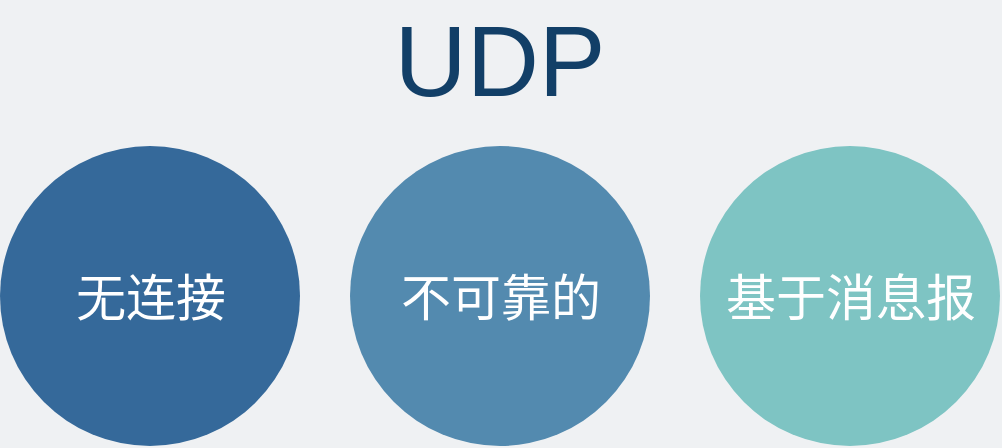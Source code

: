 <mxfile version="20.3.2" type="github">
  <diagram id="3228e29e-7158-1315-38df-8450db1d8a1d" name="Page-1">
    <mxGraphModel dx="1298" dy="710" grid="0" gridSize="10" guides="1" tooltips="1" connect="1" arrows="1" fold="1" page="1" pageScale="1" pageWidth="600" pageHeight="300" background="#EFF1F3" math="0" shadow="0">
      <root>
        <mxCell id="0" />
        <mxCell id="1" parent="0" />
        <mxCell id="iaZQ5ZHkEwGbRsQ7YX7E-21540" value="&lt;font color=&quot;#123f67&quot;&gt;UDP&lt;/font&gt;" style="text;html=1;strokeColor=none;fillColor=none;align=center;verticalAlign=middle;whiteSpace=wrap;rounded=0;fontSize=50;shadow=0;" parent="1" vertex="1">
          <mxGeometry x="270" y="40" width="40" height="20" as="geometry" />
        </mxCell>
        <mxCell id="y6tWKe87q91qqtJlrP8P-21533" value="基于消息报" style="ellipse;strokeColor=none;html=1;fontColor=#FFFFFF;fontSize=25;shadow=0;fillColor=#7EC4C3;" vertex="1" parent="1">
          <mxGeometry x="390" y="93" width="150" height="150" as="geometry" />
        </mxCell>
        <mxCell id="y6tWKe87q91qqtJlrP8P-21534" value="无连接" style="ellipse;strokeColor=none;html=1;fontColor=#FFFFFF;fontSize=25;shadow=0;fillColor=#35699A;" vertex="1" parent="1">
          <mxGeometry x="40" y="93" width="150" height="150" as="geometry" />
        </mxCell>
        <mxCell id="y6tWKe87q91qqtJlrP8P-21535" value="不可靠的" style="ellipse;strokeColor=none;html=1;fontColor=#FFFFFF;fontSize=25;shadow=0;fillColor=#538AAF;" vertex="1" parent="1">
          <mxGeometry x="215" y="93" width="150" height="150" as="geometry" />
        </mxCell>
      </root>
    </mxGraphModel>
  </diagram>
</mxfile>
